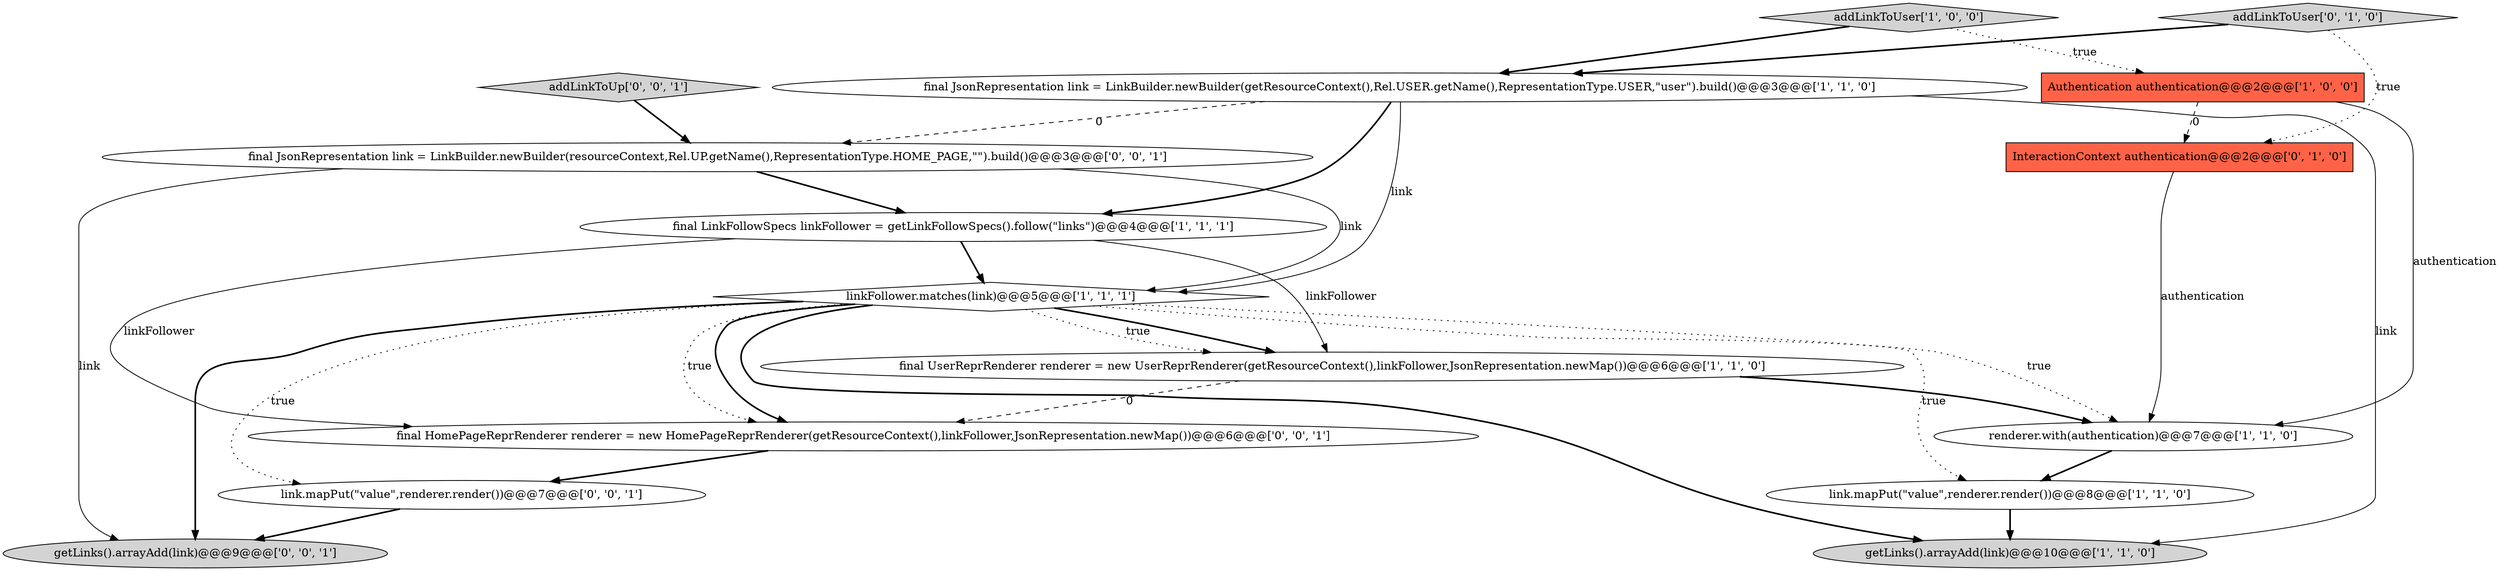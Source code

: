 digraph {
6 [style = filled, label = "renderer.with(authentication)@@@7@@@['1', '1', '0']", fillcolor = white, shape = ellipse image = "AAA0AAABBB1BBB"];
5 [style = filled, label = "final JsonRepresentation link = LinkBuilder.newBuilder(getResourceContext(),Rel.USER.getName(),RepresentationType.USER,\"user\").build()@@@3@@@['1', '1', '0']", fillcolor = white, shape = ellipse image = "AAA0AAABBB1BBB"];
1 [style = filled, label = "link.mapPut(\"value\",renderer.render())@@@8@@@['1', '1', '0']", fillcolor = white, shape = ellipse image = "AAA0AAABBB1BBB"];
11 [style = filled, label = "link.mapPut(\"value\",renderer.render())@@@7@@@['0', '0', '1']", fillcolor = white, shape = ellipse image = "AAA0AAABBB3BBB"];
12 [style = filled, label = "getLinks().arrayAdd(link)@@@9@@@['0', '0', '1']", fillcolor = lightgray, shape = ellipse image = "AAA0AAABBB3BBB"];
15 [style = filled, label = "addLinkToUp['0', '0', '1']", fillcolor = lightgray, shape = diamond image = "AAA0AAABBB3BBB"];
14 [style = filled, label = "final HomePageReprRenderer renderer = new HomePageReprRenderer(getResourceContext(),linkFollower,JsonRepresentation.newMap())@@@6@@@['0', '0', '1']", fillcolor = white, shape = ellipse image = "AAA0AAABBB3BBB"];
8 [style = filled, label = "final UserReprRenderer renderer = new UserReprRenderer(getResourceContext(),linkFollower,JsonRepresentation.newMap())@@@6@@@['1', '1', '0']", fillcolor = white, shape = ellipse image = "AAA0AAABBB1BBB"];
13 [style = filled, label = "final JsonRepresentation link = LinkBuilder.newBuilder(resourceContext,Rel.UP.getName(),RepresentationType.HOME_PAGE,\"\").build()@@@3@@@['0', '0', '1']", fillcolor = white, shape = ellipse image = "AAA0AAABBB3BBB"];
9 [style = filled, label = "InteractionContext authentication@@@2@@@['0', '1', '0']", fillcolor = tomato, shape = box image = "AAA1AAABBB2BBB"];
0 [style = filled, label = "getLinks().arrayAdd(link)@@@10@@@['1', '1', '0']", fillcolor = lightgray, shape = ellipse image = "AAA0AAABBB1BBB"];
3 [style = filled, label = "Authentication authentication@@@2@@@['1', '0', '0']", fillcolor = tomato, shape = box image = "AAA1AAABBB1BBB"];
2 [style = filled, label = "addLinkToUser['1', '0', '0']", fillcolor = lightgray, shape = diamond image = "AAA0AAABBB1BBB"];
10 [style = filled, label = "addLinkToUser['0', '1', '0']", fillcolor = lightgray, shape = diamond image = "AAA0AAABBB2BBB"];
4 [style = filled, label = "linkFollower.matches(link)@@@5@@@['1', '1', '1']", fillcolor = white, shape = diamond image = "AAA0AAABBB1BBB"];
7 [style = filled, label = "final LinkFollowSpecs linkFollower = getLinkFollowSpecs().follow(\"links\")@@@4@@@['1', '1', '1']", fillcolor = white, shape = ellipse image = "AAA0AAABBB1BBB"];
4->6 [style = dotted, label="true"];
2->3 [style = dotted, label="true"];
5->13 [style = dashed, label="0"];
4->14 [style = bold, label=""];
15->13 [style = bold, label=""];
4->1 [style = dotted, label="true"];
7->14 [style = solid, label="linkFollower"];
9->6 [style = solid, label="authentication"];
4->8 [style = dotted, label="true"];
4->11 [style = dotted, label="true"];
8->6 [style = bold, label=""];
11->12 [style = bold, label=""];
1->0 [style = bold, label=""];
7->4 [style = bold, label=""];
8->14 [style = dashed, label="0"];
5->4 [style = solid, label="link"];
4->14 [style = dotted, label="true"];
10->9 [style = dotted, label="true"];
4->0 [style = bold, label=""];
3->6 [style = solid, label="authentication"];
6->1 [style = bold, label=""];
10->5 [style = bold, label=""];
3->9 [style = dashed, label="0"];
13->7 [style = bold, label=""];
7->8 [style = solid, label="linkFollower"];
13->4 [style = solid, label="link"];
4->12 [style = bold, label=""];
5->7 [style = bold, label=""];
4->8 [style = bold, label=""];
13->12 [style = solid, label="link"];
5->0 [style = solid, label="link"];
14->11 [style = bold, label=""];
2->5 [style = bold, label=""];
}
